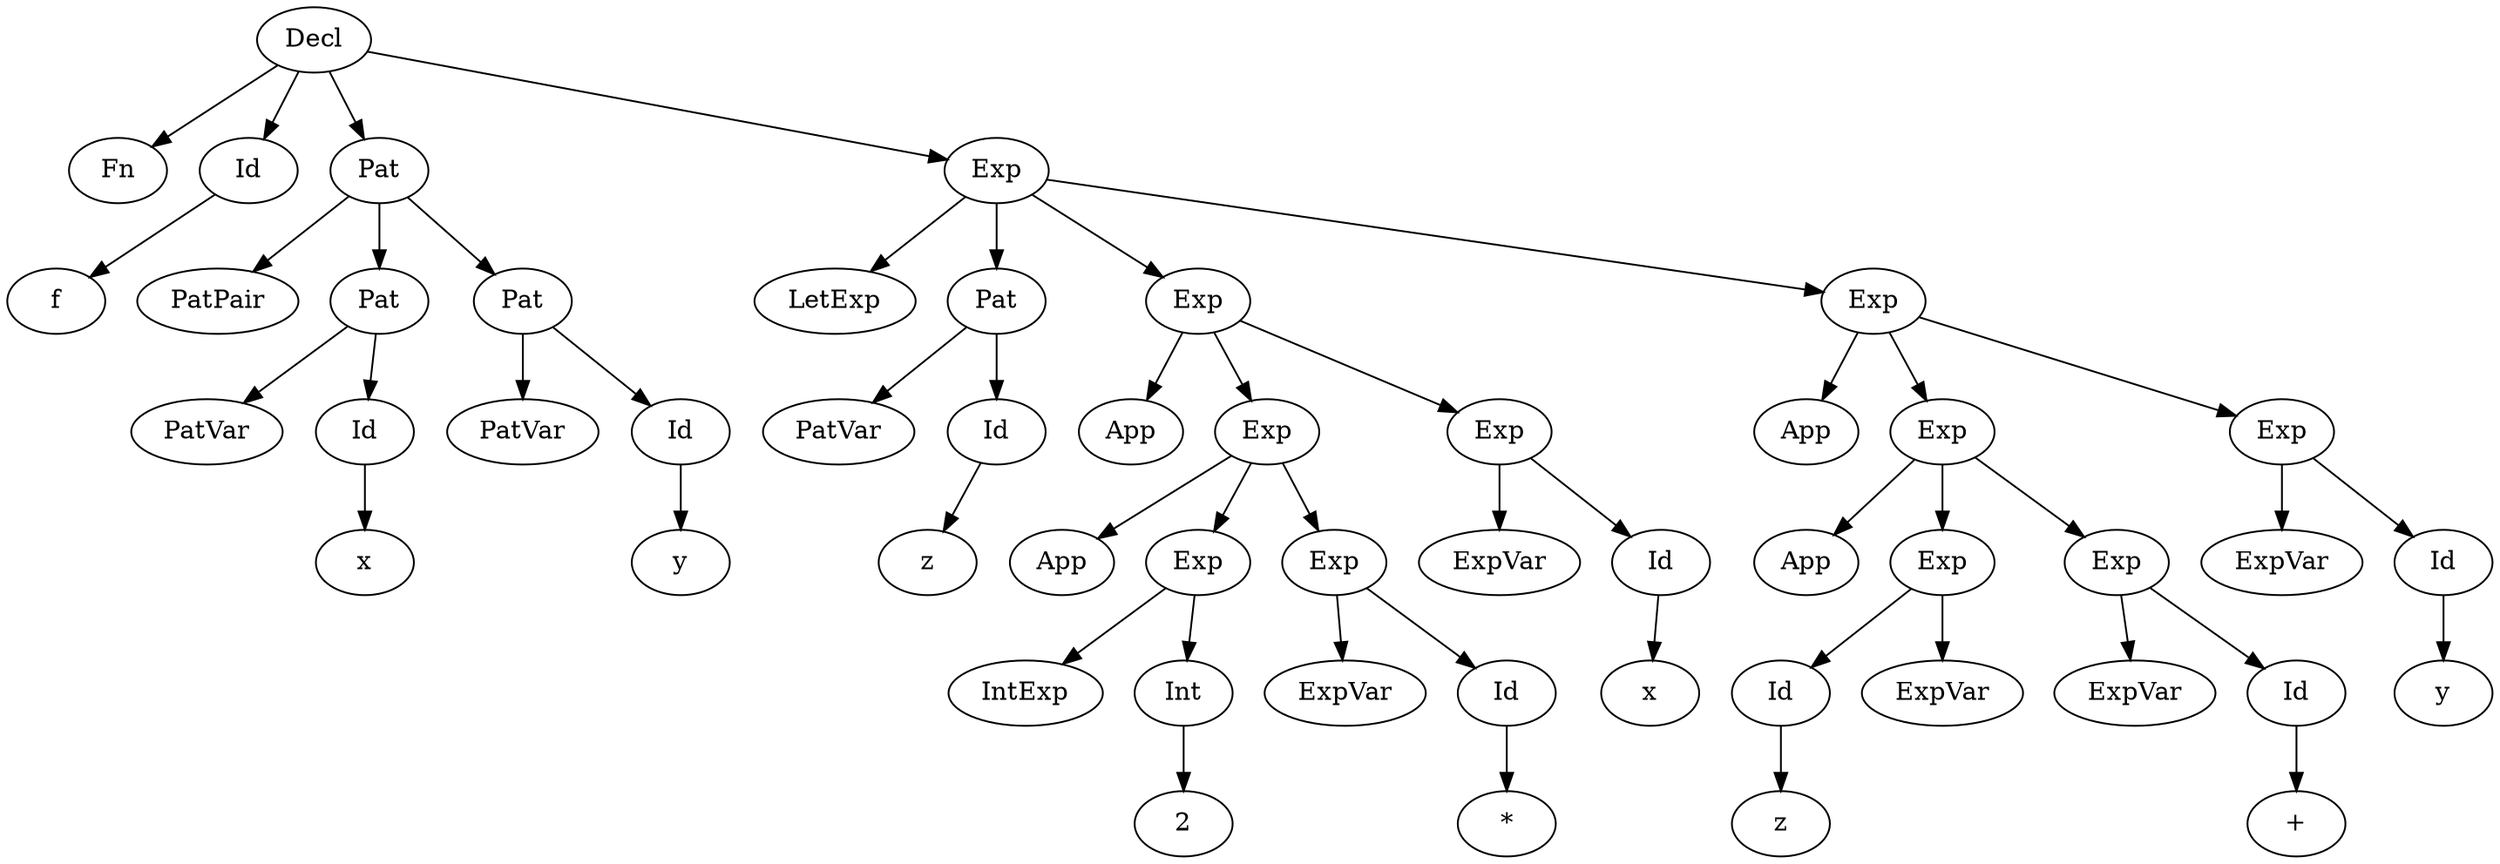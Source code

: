 digraph G {
	1 -> 2
	1 -> 3
	1 -> 4
	1 -> 5
	3 -> 10
	4 -> 11 
	4 -> 12
	4 -> 13
	5 -> 6
	5 -> 7
	5 -> 8
	5 -> 9
	12 -> 14
	12 -> 15
	13 -> 17
	13 -> 16
	15 -> 30
	16 -> 31
	7 -> 18
	7 -> 19
	19 -> 51
	8 -> 20
	8 -> 21
	8 -> 22
	21 -> 23
	21 -> 24
	21 -> 25
	22 -> 26
	22 -> 52
	52 -> 27
//	27 -> 30 [style=dotted]
	24 -> 28
	24 -> 29
	29 -> 32
	25 -> 33
	25 -> 34
	34 -> 35
	9 -> 36
	9 -> 37
	9 -> 38
	37 -> 39
	37 -> 40 
	37 -> 41
	38 -> 42
	38 -> 43
	43 -> 44
	40 -> 46
	40 -> 45
	46 -> 47
	41 -> 48
	41 -> 49
	49 -> 50
//	47 -> 51 [style=dotted]
//	44 -> 31 [style=dotted]

	1 [label="Decl"]
	2 [label="Fn"]
	3 [label="Id"]
	4 [label="Pat"]
	5 [label="Exp"]
	6 [label="LetExp"]
	7 [label="Pat"]
	8 [label="Exp"]
	9 [label="Exp"]
	10 [label="f"]
	11 [label="PatPair"]
	12 [label="Pat"]
	13 [label="Pat"]
	14 [label="PatVar"]
	15 [label="Id"]
	16 [label="Id"]
	17 [label="PatVar"]
	18 [label="PatVar"]
	19 [label="Id"]
	20 [label="App"]
	21 [label="Exp"]
	22 [label="Exp"]
	22 [label="Exp"]
	23 [label="App"]
	24 [label="Exp"]
	25 [label="Exp"]
	26 [label="ExpVar"]
	27 [label="x"]
	28 [label="IntExp"]
	29 [label="Int"]
	30 [label="x"]
	31 [label="y"]
	32 [label="2"]
	33 [label="ExpVar"]
	34 [label="Id"]
	35 [label="*"]
	36 [label="App"]
	37 [label="Exp"]
	38 [label="Exp"]
	39 [label="App"]
	40 [label="Exp"]
	41 [label="Exp"]
	42 [label="ExpVar"]
	43 [label="Id"]
	44 [label="y"]
	45 [label="ExpVar"]
	46 [label="Id"]
	47 [label="z"]
	48 [label="ExpVar"]
	49 [label="Id"]
	50 [label="+"]
	51 [label="z"]
	52 [label="Id"]
}
